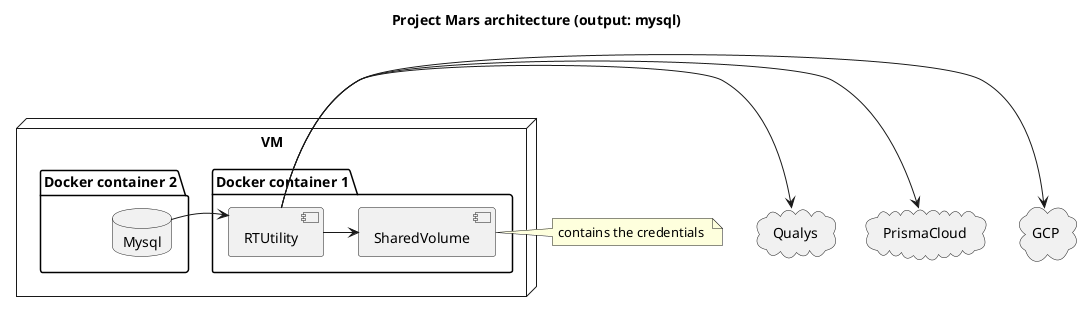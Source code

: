 @startuml

title Project Mars architecture (output: mysql)

cloud PrismaCloud
cloud Qualys
cloud GCP
node "VM" {
    Package "Docker container 1" {
        component SharedVolume
        component RTUtility
    }

    Package "Docker container 2" {
        database Mysql
    }
}

note right of [SharedVolume]
  contains the credentials 
end note



RTUtility <- Mysql
RTUtility -> Qualys
RTUtility -> PrismaCloud
RTUtility -> GCP
RTUtility -> SharedVolume



@enduml